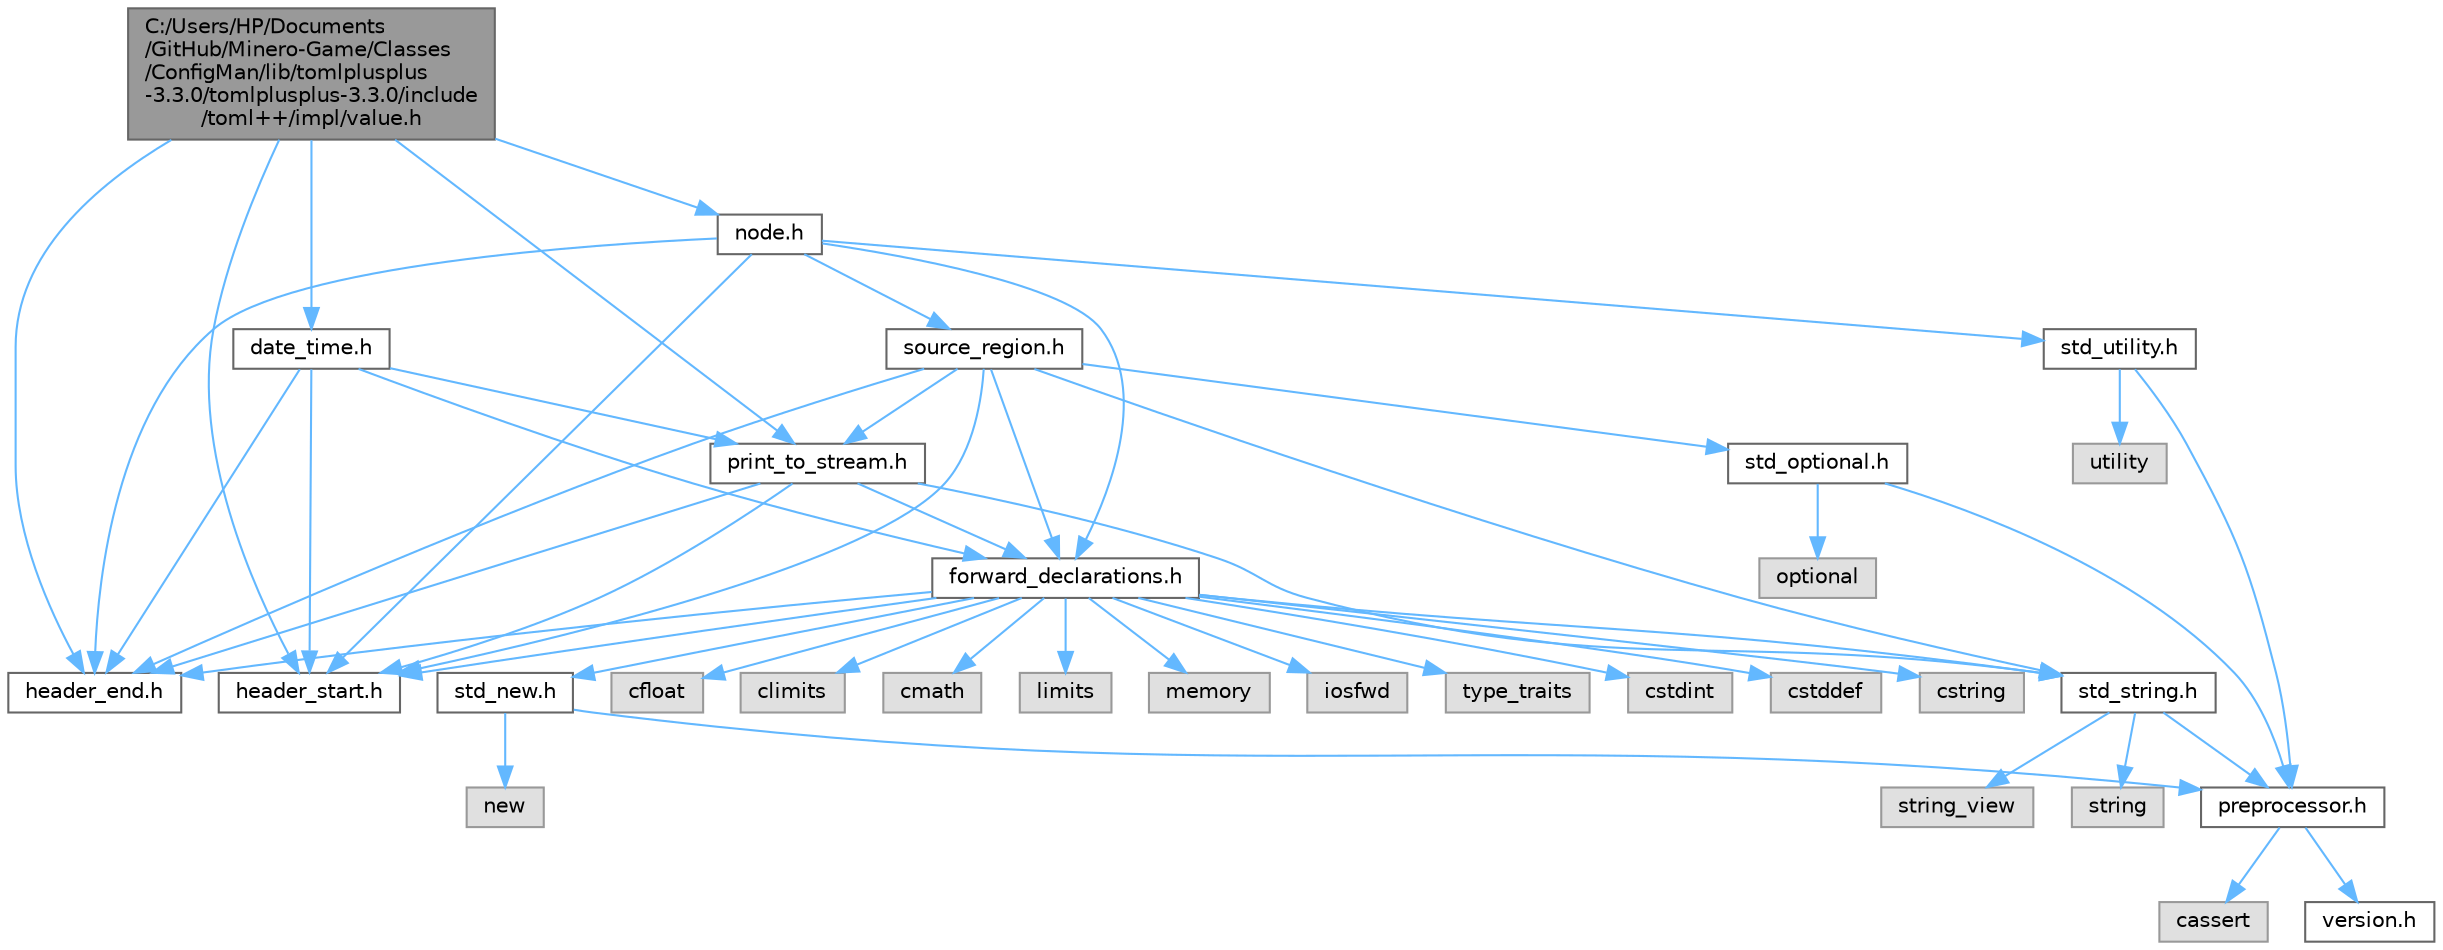 digraph "C:/Users/HP/Documents/GitHub/Minero-Game/Classes/ConfigMan/lib/tomlplusplus-3.3.0/tomlplusplus-3.3.0/include/toml++/impl/value.h"
{
 // LATEX_PDF_SIZE
  bgcolor="transparent";
  edge [fontname=Helvetica,fontsize=10,labelfontname=Helvetica,labelfontsize=10];
  node [fontname=Helvetica,fontsize=10,shape=box,height=0.2,width=0.4];
  Node1 [id="Node000001",label="C:/Users/HP/Documents\l/GitHub/Minero-Game/Classes\l/ConfigMan/lib/tomlplusplus\l-3.3.0/tomlplusplus-3.3.0/include\l/toml++/impl/value.h",height=0.2,width=0.4,color="gray40", fillcolor="grey60", style="filled", fontcolor="black",tooltip=" "];
  Node1 -> Node2 [id="edge99_Node000001_Node000002",color="steelblue1",style="solid",tooltip=" "];
  Node2 [id="Node000002",label="date_time.h",height=0.2,width=0.4,color="grey40", fillcolor="white", style="filled",URL="$date__time_8h.html",tooltip=" "];
  Node2 -> Node3 [id="edge100_Node000002_Node000003",color="steelblue1",style="solid",tooltip=" "];
  Node3 [id="Node000003",label="forward_declarations.h",height=0.2,width=0.4,color="grey40", fillcolor="white", style="filled",URL="$forward__declarations_8h.html",tooltip=" "];
  Node3 -> Node4 [id="edge101_Node000003_Node000004",color="steelblue1",style="solid",tooltip=" "];
  Node4 [id="Node000004",label="std_string.h",height=0.2,width=0.4,color="grey40", fillcolor="white", style="filled",URL="$std__string_8h.html",tooltip=" "];
  Node4 -> Node5 [id="edge102_Node000004_Node000005",color="steelblue1",style="solid",tooltip=" "];
  Node5 [id="Node000005",label="preprocessor.h",height=0.2,width=0.4,color="grey40", fillcolor="white", style="filled",URL="$preprocessor_8h.html",tooltip=" "];
  Node5 -> Node6 [id="edge103_Node000005_Node000006",color="steelblue1",style="solid",tooltip=" "];
  Node6 [id="Node000006",label="cassert",height=0.2,width=0.4,color="grey60", fillcolor="#E0E0E0", style="filled",tooltip=" "];
  Node5 -> Node7 [id="edge104_Node000005_Node000007",color="steelblue1",style="solid",tooltip=" "];
  Node7 [id="Node000007",label="version.h",height=0.2,width=0.4,color="grey40", fillcolor="white", style="filled",URL="$version_8h.html",tooltip=" "];
  Node4 -> Node8 [id="edge105_Node000004_Node000008",color="steelblue1",style="solid",tooltip=" "];
  Node8 [id="Node000008",label="string_view",height=0.2,width=0.4,color="grey60", fillcolor="#E0E0E0", style="filled",tooltip=" "];
  Node4 -> Node9 [id="edge106_Node000004_Node000009",color="steelblue1",style="solid",tooltip=" "];
  Node9 [id="Node000009",label="string",height=0.2,width=0.4,color="grey60", fillcolor="#E0E0E0", style="filled",tooltip=" "];
  Node3 -> Node10 [id="edge107_Node000003_Node000010",color="steelblue1",style="solid",tooltip=" "];
  Node10 [id="Node000010",label="std_new.h",height=0.2,width=0.4,color="grey40", fillcolor="white", style="filled",URL="$std__new_8h.html",tooltip=" "];
  Node10 -> Node5 [id="edge108_Node000010_Node000005",color="steelblue1",style="solid",tooltip=" "];
  Node10 -> Node11 [id="edge109_Node000010_Node000011",color="steelblue1",style="solid",tooltip=" "];
  Node11 [id="Node000011",label="new",height=0.2,width=0.4,color="grey60", fillcolor="#E0E0E0", style="filled",tooltip=" "];
  Node3 -> Node12 [id="edge110_Node000003_Node000012",color="steelblue1",style="solid",tooltip=" "];
  Node12 [id="Node000012",label="cstdint",height=0.2,width=0.4,color="grey60", fillcolor="#E0E0E0", style="filled",tooltip=" "];
  Node3 -> Node13 [id="edge111_Node000003_Node000013",color="steelblue1",style="solid",tooltip=" "];
  Node13 [id="Node000013",label="cstddef",height=0.2,width=0.4,color="grey60", fillcolor="#E0E0E0", style="filled",tooltip=" "];
  Node3 -> Node14 [id="edge112_Node000003_Node000014",color="steelblue1",style="solid",tooltip=" "];
  Node14 [id="Node000014",label="cstring",height=0.2,width=0.4,color="grey60", fillcolor="#E0E0E0", style="filled",tooltip=" "];
  Node3 -> Node15 [id="edge113_Node000003_Node000015",color="steelblue1",style="solid",tooltip=" "];
  Node15 [id="Node000015",label="cfloat",height=0.2,width=0.4,color="grey60", fillcolor="#E0E0E0", style="filled",tooltip=" "];
  Node3 -> Node16 [id="edge114_Node000003_Node000016",color="steelblue1",style="solid",tooltip=" "];
  Node16 [id="Node000016",label="climits",height=0.2,width=0.4,color="grey60", fillcolor="#E0E0E0", style="filled",tooltip=" "];
  Node3 -> Node17 [id="edge115_Node000003_Node000017",color="steelblue1",style="solid",tooltip=" "];
  Node17 [id="Node000017",label="cmath",height=0.2,width=0.4,color="grey60", fillcolor="#E0E0E0", style="filled",tooltip=" "];
  Node3 -> Node18 [id="edge116_Node000003_Node000018",color="steelblue1",style="solid",tooltip=" "];
  Node18 [id="Node000018",label="limits",height=0.2,width=0.4,color="grey60", fillcolor="#E0E0E0", style="filled",tooltip=" "];
  Node3 -> Node19 [id="edge117_Node000003_Node000019",color="steelblue1",style="solid",tooltip=" "];
  Node19 [id="Node000019",label="memory",height=0.2,width=0.4,color="grey60", fillcolor="#E0E0E0", style="filled",tooltip=" "];
  Node3 -> Node20 [id="edge118_Node000003_Node000020",color="steelblue1",style="solid",tooltip=" "];
  Node20 [id="Node000020",label="iosfwd",height=0.2,width=0.4,color="grey60", fillcolor="#E0E0E0", style="filled",tooltip=" "];
  Node3 -> Node21 [id="edge119_Node000003_Node000021",color="steelblue1",style="solid",tooltip=" "];
  Node21 [id="Node000021",label="type_traits",height=0.2,width=0.4,color="grey60", fillcolor="#E0E0E0", style="filled",tooltip=" "];
  Node3 -> Node22 [id="edge120_Node000003_Node000022",color="steelblue1",style="solid",tooltip=" "];
  Node22 [id="Node000022",label="header_start.h",height=0.2,width=0.4,color="grey40", fillcolor="white", style="filled",URL="$header__start_8h.html",tooltip=" "];
  Node3 -> Node23 [id="edge121_Node000003_Node000023",color="steelblue1",style="solid",tooltip=" "];
  Node23 [id="Node000023",label="header_end.h",height=0.2,width=0.4,color="grey40", fillcolor="white", style="filled",URL="$header__end_8h.html",tooltip=" "];
  Node2 -> Node24 [id="edge122_Node000002_Node000024",color="steelblue1",style="solid",tooltip=" "];
  Node24 [id="Node000024",label="print_to_stream.h",height=0.2,width=0.4,color="grey40", fillcolor="white", style="filled",URL="$print__to__stream_8h.html",tooltip=" "];
  Node24 -> Node4 [id="edge123_Node000024_Node000004",color="steelblue1",style="solid",tooltip=" "];
  Node24 -> Node3 [id="edge124_Node000024_Node000003",color="steelblue1",style="solid",tooltip=" "];
  Node24 -> Node22 [id="edge125_Node000024_Node000022",color="steelblue1",style="solid",tooltip=" "];
  Node24 -> Node23 [id="edge126_Node000024_Node000023",color="steelblue1",style="solid",tooltip=" "];
  Node2 -> Node22 [id="edge127_Node000002_Node000022",color="steelblue1",style="solid",tooltip=" "];
  Node2 -> Node23 [id="edge128_Node000002_Node000023",color="steelblue1",style="solid",tooltip=" "];
  Node1 -> Node25 [id="edge129_Node000001_Node000025",color="steelblue1",style="solid",tooltip=" "];
  Node25 [id="Node000025",label="node.h",height=0.2,width=0.4,color="grey40", fillcolor="white", style="filled",URL="$node_8h.html",tooltip=" "];
  Node25 -> Node26 [id="edge130_Node000025_Node000026",color="steelblue1",style="solid",tooltip=" "];
  Node26 [id="Node000026",label="std_utility.h",height=0.2,width=0.4,color="grey40", fillcolor="white", style="filled",URL="$std__utility_8h.html",tooltip=" "];
  Node26 -> Node5 [id="edge131_Node000026_Node000005",color="steelblue1",style="solid",tooltip=" "];
  Node26 -> Node27 [id="edge132_Node000026_Node000027",color="steelblue1",style="solid",tooltip=" "];
  Node27 [id="Node000027",label="utility",height=0.2,width=0.4,color="grey60", fillcolor="#E0E0E0", style="filled",tooltip=" "];
  Node25 -> Node3 [id="edge133_Node000025_Node000003",color="steelblue1",style="solid",tooltip=" "];
  Node25 -> Node28 [id="edge134_Node000025_Node000028",color="steelblue1",style="solid",tooltip=" "];
  Node28 [id="Node000028",label="source_region.h",height=0.2,width=0.4,color="grey40", fillcolor="white", style="filled",URL="$source__region_8h.html",tooltip=" "];
  Node28 -> Node29 [id="edge135_Node000028_Node000029",color="steelblue1",style="solid",tooltip=" "];
  Node29 [id="Node000029",label="std_optional.h",height=0.2,width=0.4,color="grey40", fillcolor="white", style="filled",URL="$std__optional_8h.html",tooltip=" "];
  Node29 -> Node5 [id="edge136_Node000029_Node000005",color="steelblue1",style="solid",tooltip=" "];
  Node29 -> Node30 [id="edge137_Node000029_Node000030",color="steelblue1",style="solid",tooltip=" "];
  Node30 [id="Node000030",label="optional",height=0.2,width=0.4,color="grey60", fillcolor="#E0E0E0", style="filled",tooltip=" "];
  Node28 -> Node4 [id="edge138_Node000028_Node000004",color="steelblue1",style="solid",tooltip=" "];
  Node28 -> Node3 [id="edge139_Node000028_Node000003",color="steelblue1",style="solid",tooltip=" "];
  Node28 -> Node24 [id="edge140_Node000028_Node000024",color="steelblue1",style="solid",tooltip=" "];
  Node28 -> Node22 [id="edge141_Node000028_Node000022",color="steelblue1",style="solid",tooltip=" "];
  Node28 -> Node23 [id="edge142_Node000028_Node000023",color="steelblue1",style="solid",tooltip=" "];
  Node25 -> Node22 [id="edge143_Node000025_Node000022",color="steelblue1",style="solid",tooltip=" "];
  Node25 -> Node23 [id="edge144_Node000025_Node000023",color="steelblue1",style="solid",tooltip=" "];
  Node1 -> Node24 [id="edge145_Node000001_Node000024",color="steelblue1",style="solid",tooltip=" "];
  Node1 -> Node22 [id="edge146_Node000001_Node000022",color="steelblue1",style="solid",tooltip=" "];
  Node1 -> Node23 [id="edge147_Node000001_Node000023",color="steelblue1",style="solid",tooltip=" "];
}
